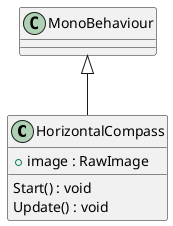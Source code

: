 @startuml
class HorizontalCompass {
    + image : RawImage
    Start() : void
    Update() : void
}
MonoBehaviour <|-- HorizontalCompass
@enduml
